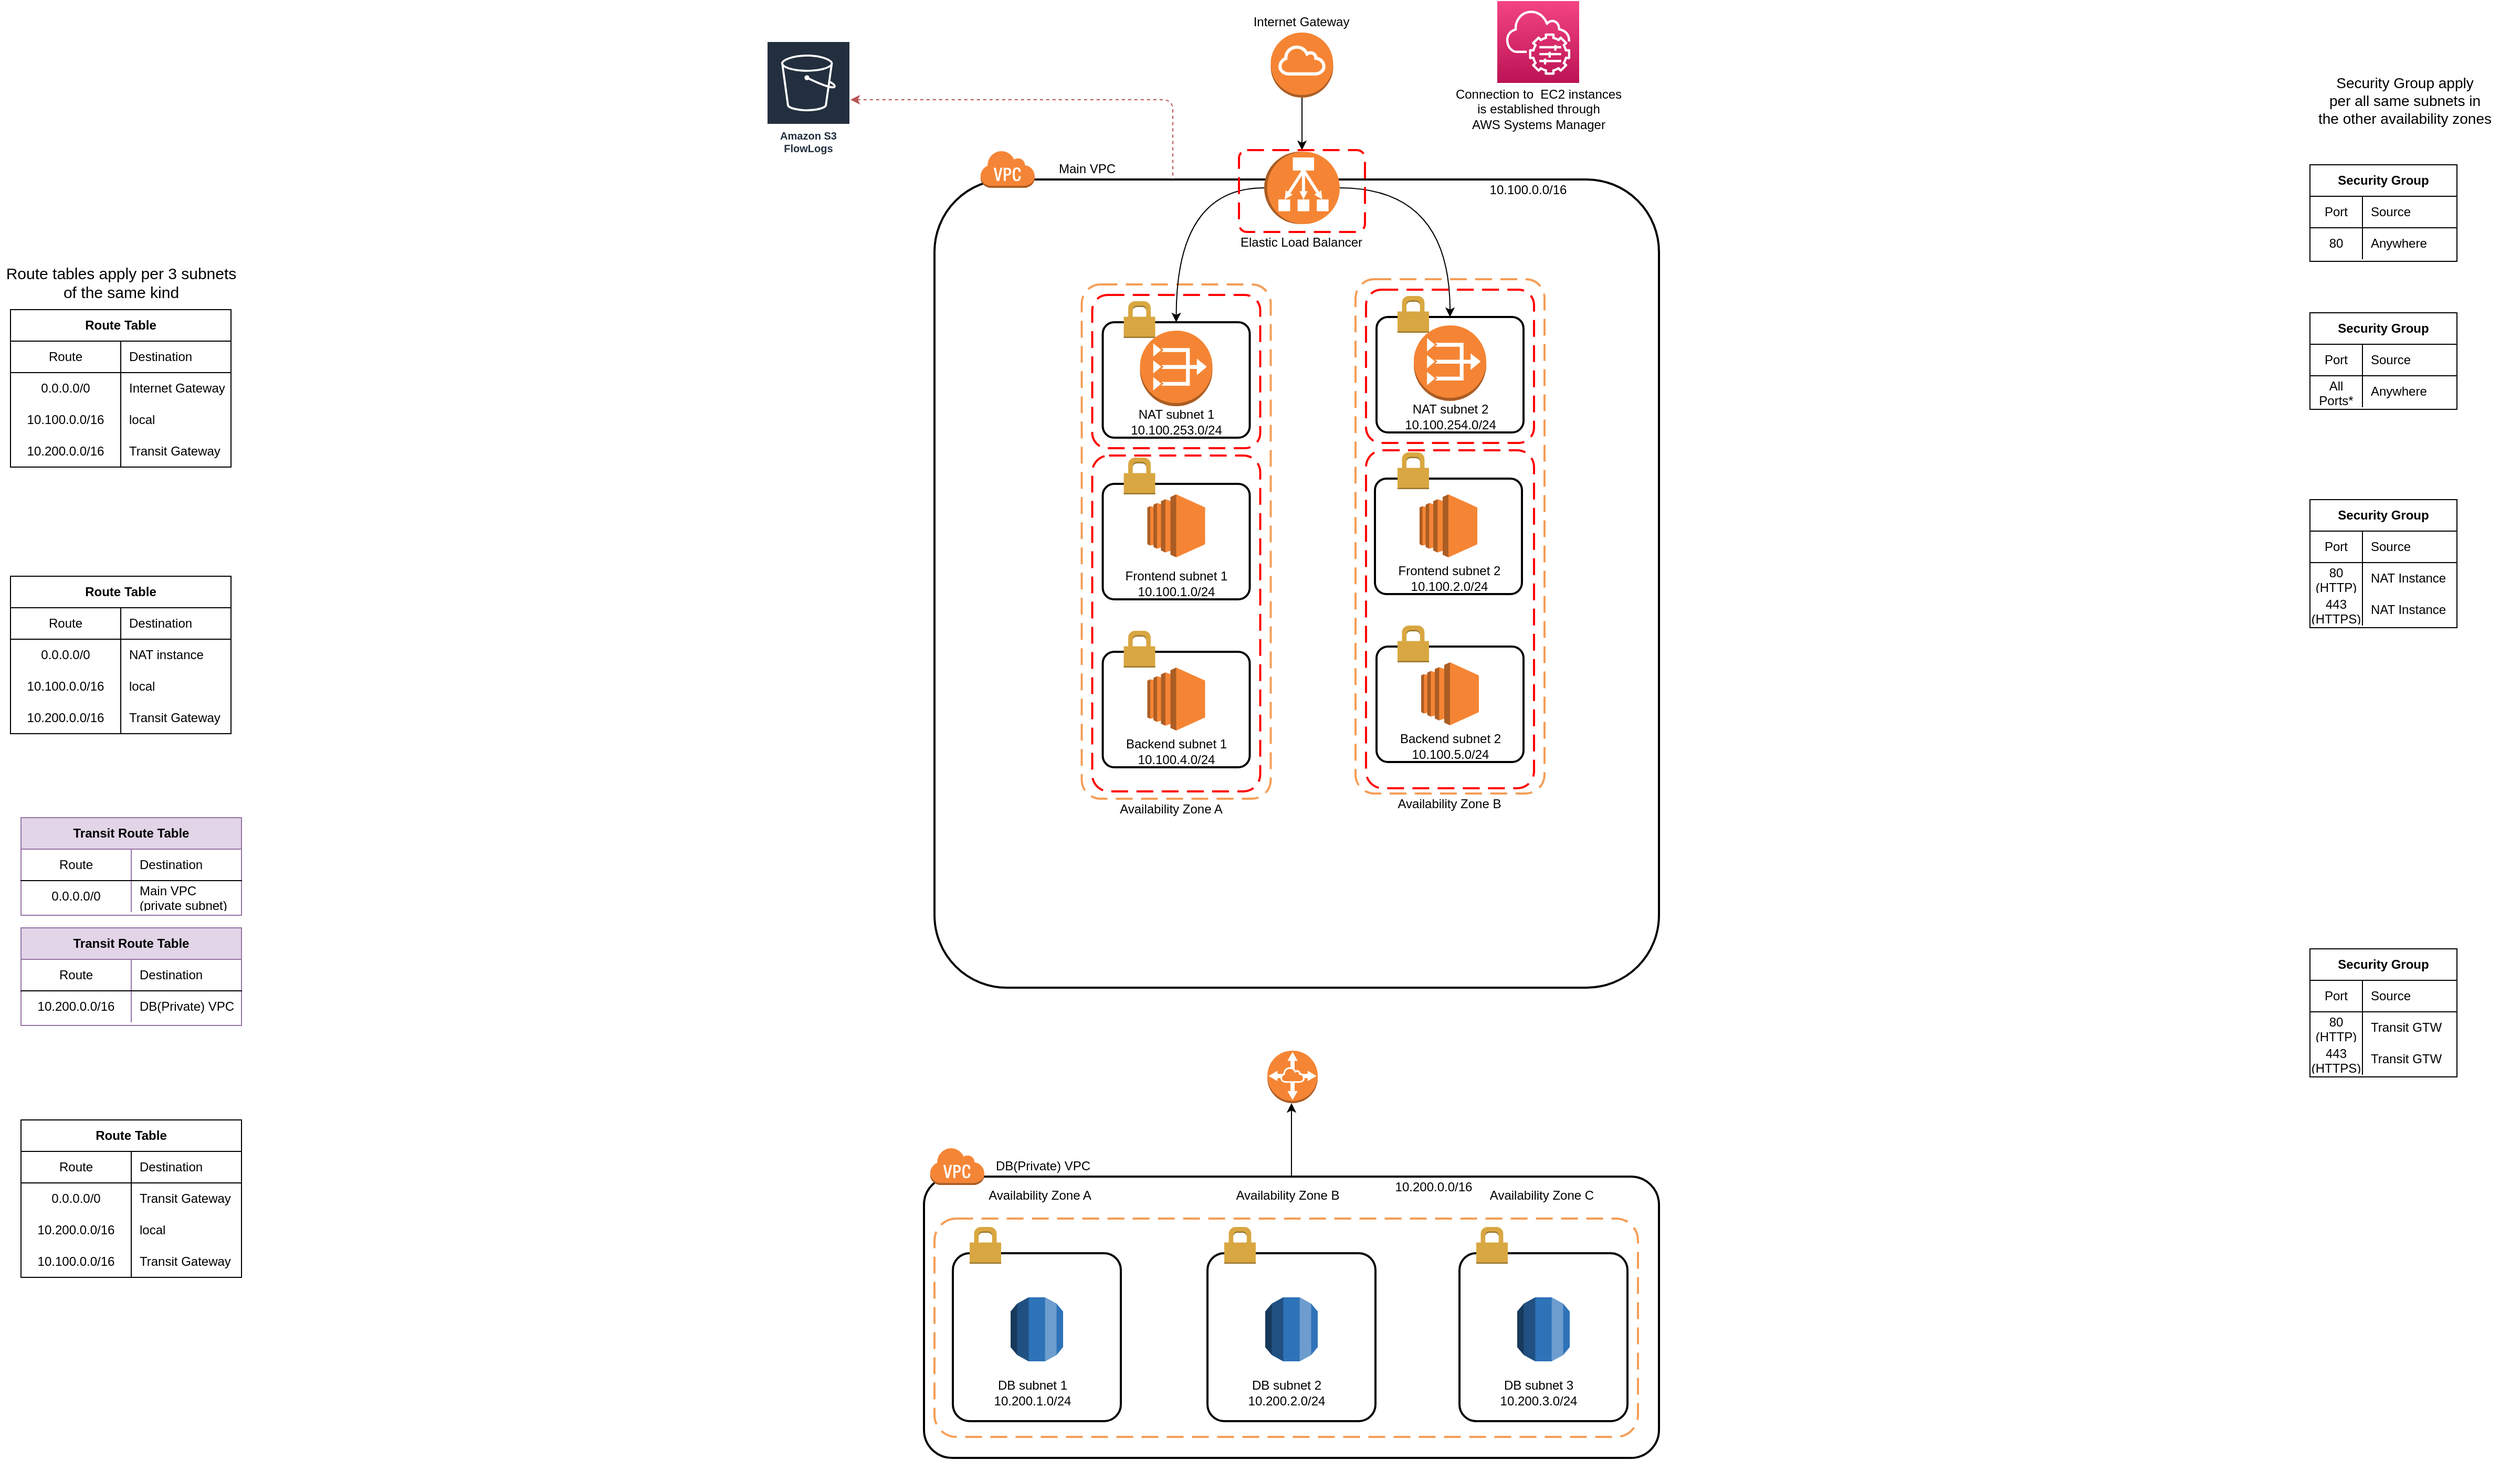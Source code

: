 <mxfile version="13.9.5" type="device"><diagram id="u-KpVl3LPuzqd1FLhE1K" name="Page-1"><mxGraphModel dx="2071" dy="1842" grid="1" gridSize="10" guides="1" tooltips="1" connect="1" arrows="1" fold="1" page="1" pageScale="1" pageWidth="850" pageHeight="1100" math="0" shadow="0"><root><mxCell id="0"/><mxCell id="1" parent="0"/><mxCell id="v0K3aCqld80PBdn51P-c-20" value="" style="rounded=1;arcSize=10;dashed=1;strokeColor=#ff0000;fillColor=none;gradientColor=none;dashPattern=8 4;strokeWidth=2;" parent="1" vertex="1"><mxGeometry x="771" y="208" width="160" height="322" as="geometry"/></mxCell><mxCell id="v0K3aCqld80PBdn51P-c-19" value="" style="rounded=1;arcSize=10;dashed=1;strokeColor=#ff0000;fillColor=none;gradientColor=none;dashPattern=8 4;strokeWidth=2;" parent="1" vertex="1"><mxGeometry x="510.25" y="213" width="160" height="320" as="geometry"/></mxCell><mxCell id="mze9OKE3lKUnxKF8dOwF-24" value="" style="rounded=1;arcSize=10;dashed=0;fillColor=none;gradientColor=none;strokeWidth=2;" parent="1" vertex="1"><mxGeometry x="360" y="-50" width="690" height="770" as="geometry"/></mxCell><mxCell id="xp6jMiDXwHvbQ9NNgR24-26" value="" style="rounded=1;arcSize=10;dashed=1;strokeColor=#F59D56;fillColor=none;gradientColor=none;dashPattern=8 4;strokeWidth=2;" parent="1" vertex="1"><mxGeometry x="761" y="45" width="180" height="490" as="geometry"/></mxCell><mxCell id="xp6jMiDXwHvbQ9NNgR24-25" value="" style="rounded=1;arcSize=10;dashed=1;strokeColor=#F59D56;fillColor=none;gradientColor=none;dashPattern=8 4;strokeWidth=2;" parent="1" vertex="1"><mxGeometry x="500.25" y="50" width="180" height="490" as="geometry"/></mxCell><mxCell id="mze9OKE3lKUnxKF8dOwF-36" value="" style="rounded=1;arcSize=10;dashed=0;fillColor=none;gradientColor=none;strokeWidth=2;" parent="1" vertex="1"><mxGeometry x="350" y="900" width="700" height="268" as="geometry"/></mxCell><mxCell id="8Pp00LctyCy5F-0Wo2qA-59" value="" style="rounded=1;arcSize=10;dashed=1;strokeColor=#F59D56;fillColor=none;gradientColor=none;dashPattern=8 4;strokeWidth=2;" parent="1" vertex="1"><mxGeometry x="360" y="940" width="670" height="208" as="geometry"/></mxCell><mxCell id="8Pp00LctyCy5F-0Wo2qA-6" value="" style="rounded=1;arcSize=10;dashed=0;fillColor=none;gradientColor=none;strokeWidth=2;" parent="1" vertex="1"><mxGeometry x="781" y="81" width="140" height="110" as="geometry"/></mxCell><mxCell id="8Pp00LctyCy5F-0Wo2qA-14" value="" style="rounded=1;arcSize=10;dashed=0;fillColor=none;gradientColor=none;strokeWidth=2;" parent="1" vertex="1"><mxGeometry x="520.25" y="86" width="140" height="110" as="geometry"/></mxCell><mxCell id="mze9OKE3lKUnxKF8dOwF-27" value="" style="rounded=1;arcSize=10;dashed=0;fillColor=none;gradientColor=none;strokeWidth=2;" parent="1" vertex="1"><mxGeometry x="520.25" y="240" width="140" height="110" as="geometry"/></mxCell><mxCell id="mze9OKE3lKUnxKF8dOwF-25" value="" style="dashed=0;html=1;shape=mxgraph.aws3.virtual_private_cloud;fillColor=#F58536;gradientColor=none;dashed=0;" parent="1" vertex="1"><mxGeometry x="403.5" y="-78" width="52" height="36" as="geometry"/></mxCell><mxCell id="mze9OKE3lKUnxKF8dOwF-26" value="" style="outlineConnect=0;dashed=0;verticalLabelPosition=bottom;verticalAlign=top;align=center;html=1;shape=mxgraph.aws3.ec2;fillColor=#F58534;gradientColor=none;" parent="1" vertex="1"><mxGeometry x="562.75" y="250" width="55" height="60" as="geometry"/></mxCell><mxCell id="mze9OKE3lKUnxKF8dOwF-28" value="" style="dashed=0;html=1;shape=mxgraph.aws3.permissions;fillColor=#D9A741;gradientColor=none;dashed=0;" parent="1" vertex="1"><mxGeometry x="540.25" y="215" width="30" height="35" as="geometry"/></mxCell><mxCell id="mze9OKE3lKUnxKF8dOwF-29" value="Main VPC" style="text;html=1;align=center;verticalAlign=middle;resizable=0;points=[];autosize=1;" parent="1" vertex="1"><mxGeometry x="470" y="-70" width="70" height="20" as="geometry"/></mxCell><mxCell id="mze9OKE3lKUnxKF8dOwF-31" value="Frontend subnet 1&lt;br&gt;10.100.1.0/24" style="text;html=1;align=center;verticalAlign=middle;resizable=0;points=[];autosize=1;" parent="1" vertex="1"><mxGeometry x="535.25" y="320" width="110" height="30" as="geometry"/></mxCell><mxCell id="8Pp00LctyCy5F-0Wo2qA-65" style="edgeStyle=orthogonalEdgeStyle;rounded=0;orthogonalLoop=1;jettySize=auto;html=1;" parent="1" source="mze9OKE3lKUnxKF8dOwF-36" edge="1"><mxGeometry relative="1" as="geometry"><mxPoint x="700" y="830" as="targetPoint"/></mxGeometry></mxCell><mxCell id="mze9OKE3lKUnxKF8dOwF-37" value="" style="dashed=0;html=1;shape=mxgraph.aws3.virtual_private_cloud;fillColor=#F58536;gradientColor=none;dashed=0;" parent="1" vertex="1"><mxGeometry x="355.5" y="872" width="52" height="36" as="geometry"/></mxCell><mxCell id="mze9OKE3lKUnxKF8dOwF-41" value="DB(Private) VPC" style="text;html=1;align=center;verticalAlign=middle;resizable=0;points=[];autosize=1;" parent="1" vertex="1"><mxGeometry x="407.5" y="880" width="110" height="20" as="geometry"/></mxCell><mxCell id="xp6jMiDXwHvbQ9NNgR24-2" value="" style="outlineConnect=0;dashed=0;verticalLabelPosition=bottom;verticalAlign=top;align=center;html=1;shape=mxgraph.aws3.ec2;fillColor=#F58534;gradientColor=none;" parent="1" vertex="1"><mxGeometry x="822" y="250" width="55" height="60" as="geometry"/></mxCell><mxCell id="xp6jMiDXwHvbQ9NNgR24-3" value="" style="rounded=1;arcSize=10;dashed=0;fillColor=none;gradientColor=none;strokeWidth=2;" parent="1" vertex="1"><mxGeometry x="779.5" y="235" width="140" height="110" as="geometry"/></mxCell><mxCell id="xp6jMiDXwHvbQ9NNgR24-4" value="" style="dashed=0;html=1;shape=mxgraph.aws3.permissions;fillColor=#D9A741;gradientColor=none;dashed=0;" parent="1" vertex="1"><mxGeometry x="801" y="210" width="30" height="35" as="geometry"/></mxCell><mxCell id="xp6jMiDXwHvbQ9NNgR24-5" value="Frontend subnet 2&lt;br&gt;10.100.2.0/24" style="text;html=1;align=center;verticalAlign=middle;resizable=0;points=[];autosize=1;" parent="1" vertex="1"><mxGeometry x="794.5" y="315" width="110" height="30" as="geometry"/></mxCell><mxCell id="xp6jMiDXwHvbQ9NNgR24-10" value="" style="outlineConnect=0;dashed=0;verticalLabelPosition=bottom;verticalAlign=top;align=center;html=1;shape=mxgraph.aws3.ec2;fillColor=#F58534;gradientColor=none;" parent="1" vertex="1"><mxGeometry x="562.75" y="415" width="55" height="60" as="geometry"/></mxCell><mxCell id="xp6jMiDXwHvbQ9NNgR24-11" value="" style="rounded=1;arcSize=10;dashed=0;fillColor=none;gradientColor=none;strokeWidth=2;" parent="1" vertex="1"><mxGeometry x="520.25" y="400" width="140" height="110" as="geometry"/></mxCell><mxCell id="xp6jMiDXwHvbQ9NNgR24-12" value="" style="dashed=0;html=1;shape=mxgraph.aws3.permissions;fillColor=#D9A741;gradientColor=none;dashed=0;" parent="1" vertex="1"><mxGeometry x="540.25" y="380" width="30" height="35" as="geometry"/></mxCell><mxCell id="xp6jMiDXwHvbQ9NNgR24-13" value="Backend subnet 1&lt;br&gt;10.100.4.0/24" style="text;html=1;align=center;verticalAlign=middle;resizable=0;points=[];autosize=1;" parent="1" vertex="1"><mxGeometry x="535.25" y="480" width="110" height="30" as="geometry"/></mxCell><mxCell id="xp6jMiDXwHvbQ9NNgR24-14" value="" style="outlineConnect=0;dashed=0;verticalLabelPosition=bottom;verticalAlign=top;align=center;html=1;shape=mxgraph.aws3.ec2;fillColor=#F58534;gradientColor=none;" parent="1" vertex="1"><mxGeometry x="823.5" y="410" width="55" height="60" as="geometry"/></mxCell><mxCell id="xp6jMiDXwHvbQ9NNgR24-15" value="" style="rounded=1;arcSize=10;dashed=0;fillColor=none;gradientColor=none;strokeWidth=2;" parent="1" vertex="1"><mxGeometry x="781" y="395" width="140" height="110" as="geometry"/></mxCell><mxCell id="xp6jMiDXwHvbQ9NNgR24-16" value="" style="dashed=0;html=1;shape=mxgraph.aws3.permissions;fillColor=#D9A741;gradientColor=none;dashed=0;" parent="1" vertex="1"><mxGeometry x="801" y="375" width="30" height="35" as="geometry"/></mxCell><mxCell id="xp6jMiDXwHvbQ9NNgR24-17" value="Backend subnet 2&lt;br&gt;10.100.5.0/24" style="text;html=1;align=center;verticalAlign=middle;resizable=0;points=[];autosize=1;" parent="1" vertex="1"><mxGeometry x="796" y="475" width="110" height="30" as="geometry"/></mxCell><mxCell id="xp6jMiDXwHvbQ9NNgR24-28" value="Availability Zone A" style="text;html=1;align=center;verticalAlign=middle;resizable=0;points=[];autosize=1;" parent="1" vertex="1"><mxGeometry x="530.25" y="540" width="110" height="20" as="geometry"/></mxCell><mxCell id="xp6jMiDXwHvbQ9NNgR24-29" value="Availability Zone B" style="text;html=1;align=center;verticalAlign=middle;resizable=0;points=[];autosize=1;" parent="1" vertex="1"><mxGeometry x="794.5" y="535" width="110" height="20" as="geometry"/></mxCell><mxCell id="v0K3aCqld80PBdn51P-c-26" style="edgeStyle=orthogonalEdgeStyle;curved=1;orthogonalLoop=1;jettySize=auto;html=1;entryX=0.5;entryY=0;entryDx=0;entryDy=0;" parent="1" source="xp6jMiDXwHvbQ9NNgR24-37" target="v0K3aCqld80PBdn51P-c-25" edge="1"><mxGeometry relative="1" as="geometry"/></mxCell><mxCell id="xp6jMiDXwHvbQ9NNgR24-37" value="" style="outlineConnect=0;dashed=0;verticalLabelPosition=bottom;verticalAlign=top;align=center;html=1;shape=mxgraph.aws3.internet_gateway;fillColor=#F58534;gradientColor=none;" parent="1" vertex="1"><mxGeometry x="680.25" y="-190" width="59.5" height="62" as="geometry"/></mxCell><mxCell id="8Pp00LctyCy5F-0Wo2qA-7" value="" style="dashed=0;html=1;shape=mxgraph.aws3.permissions;fillColor=#D9A741;gradientColor=none;dashed=0;" parent="1" vertex="1"><mxGeometry x="801" y="61" width="30" height="35" as="geometry"/></mxCell><mxCell id="8Pp00LctyCy5F-0Wo2qA-8" value="NAT subnet 2&lt;br&gt;10.100.254.0/24" style="text;html=1;align=center;verticalAlign=middle;resizable=0;points=[];autosize=1;" parent="1" vertex="1"><mxGeometry x="801" y="161" width="100" height="30" as="geometry"/></mxCell><mxCell id="8Pp00LctyCy5F-0Wo2qA-15" value="" style="dashed=0;html=1;shape=mxgraph.aws3.permissions;fillColor=#D9A741;gradientColor=none;dashed=0;" parent="1" vertex="1"><mxGeometry x="540.25" y="66" width="30" height="35" as="geometry"/></mxCell><mxCell id="8Pp00LctyCy5F-0Wo2qA-16" value="NAT subnet 1&lt;br&gt;10.100.253.0/24" style="text;html=1;align=center;verticalAlign=middle;resizable=0;points=[];autosize=1;" parent="1" vertex="1"><mxGeometry x="540.25" y="166" width="100" height="30" as="geometry"/></mxCell><mxCell id="8Pp00LctyCy5F-0Wo2qA-17" value="" style="outlineConnect=0;dashed=0;verticalLabelPosition=bottom;verticalAlign=top;align=center;html=1;shape=mxgraph.aws3.vpc_nat_gateway;fillColor=#F58534;gradientColor=none;" parent="1" vertex="1"><mxGeometry x="555.75" y="94" width="69" height="72" as="geometry"/></mxCell><mxCell id="8Pp00LctyCy5F-0Wo2qA-22" value="" style="outlineConnect=0;dashed=0;verticalLabelPosition=bottom;verticalAlign=top;align=center;html=1;shape=mxgraph.aws3.vpc_nat_gateway;fillColor=#F58534;gradientColor=none;" parent="1" vertex="1"><mxGeometry x="816.5" y="89" width="69" height="72" as="geometry"/></mxCell><mxCell id="8Pp00LctyCy5F-0Wo2qA-44" value="" style="rounded=1;arcSize=10;dashed=0;fillColor=none;gradientColor=none;strokeWidth=2;" parent="1" vertex="1"><mxGeometry x="377.5" y="973" width="160" height="160" as="geometry"/></mxCell><mxCell id="8Pp00LctyCy5F-0Wo2qA-45" value="" style="dashed=0;html=1;shape=mxgraph.aws3.permissions;fillColor=#D9A741;gradientColor=none;dashed=0;" parent="1" vertex="1"><mxGeometry x="393.5" y="948" width="30" height="35" as="geometry"/></mxCell><mxCell id="8Pp00LctyCy5F-0Wo2qA-46" value="DB subnet 1&lt;br&gt;10.200.1.0/24" style="text;html=1;align=center;verticalAlign=middle;resizable=0;points=[];autosize=1;" parent="1" vertex="1"><mxGeometry x="407.5" y="1090.5" width="90" height="30" as="geometry"/></mxCell><mxCell id="8Pp00LctyCy5F-0Wo2qA-47" value="" style="outlineConnect=0;dashed=0;verticalLabelPosition=bottom;verticalAlign=top;align=center;html=1;shape=mxgraph.aws3.rds;fillColor=#2E73B8;gradientColor=none;" parent="1" vertex="1"><mxGeometry x="432.5" y="1015" width="50" height="61" as="geometry"/></mxCell><mxCell id="8Pp00LctyCy5F-0Wo2qA-48" value="" style="rounded=1;arcSize=10;dashed=0;fillColor=none;gradientColor=none;strokeWidth=2;" parent="1" vertex="1"><mxGeometry x="620" y="973" width="160" height="160" as="geometry"/></mxCell><mxCell id="8Pp00LctyCy5F-0Wo2qA-49" value="" style="dashed=0;html=1;shape=mxgraph.aws3.permissions;fillColor=#D9A741;gradientColor=none;dashed=0;" parent="1" vertex="1"><mxGeometry x="636" y="948" width="30" height="35" as="geometry"/></mxCell><mxCell id="8Pp00LctyCy5F-0Wo2qA-50" value="DB subnet 2&lt;br&gt;10.200.2.0/24" style="text;html=1;align=center;verticalAlign=middle;resizable=0;points=[];autosize=1;" parent="1" vertex="1"><mxGeometry x="650" y="1090.5" width="90" height="30" as="geometry"/></mxCell><mxCell id="8Pp00LctyCy5F-0Wo2qA-51" value="" style="outlineConnect=0;dashed=0;verticalLabelPosition=bottom;verticalAlign=top;align=center;html=1;shape=mxgraph.aws3.rds;fillColor=#2E73B8;gradientColor=none;" parent="1" vertex="1"><mxGeometry x="675" y="1015" width="50" height="61" as="geometry"/></mxCell><mxCell id="8Pp00LctyCy5F-0Wo2qA-52" value="" style="rounded=1;arcSize=10;dashed=0;fillColor=none;gradientColor=none;strokeWidth=2;" parent="1" vertex="1"><mxGeometry x="860" y="973" width="160" height="160" as="geometry"/></mxCell><mxCell id="8Pp00LctyCy5F-0Wo2qA-53" value="" style="dashed=0;html=1;shape=mxgraph.aws3.permissions;fillColor=#D9A741;gradientColor=none;dashed=0;" parent="1" vertex="1"><mxGeometry x="876" y="948" width="30" height="35" as="geometry"/></mxCell><mxCell id="8Pp00LctyCy5F-0Wo2qA-54" value="DB subnet 3&lt;br&gt;10.200.3.0/24" style="text;html=1;align=center;verticalAlign=middle;resizable=0;points=[];autosize=1;" parent="1" vertex="1"><mxGeometry x="890" y="1090.5" width="90" height="30" as="geometry"/></mxCell><mxCell id="8Pp00LctyCy5F-0Wo2qA-55" value="" style="outlineConnect=0;dashed=0;verticalLabelPosition=bottom;verticalAlign=top;align=center;html=1;shape=mxgraph.aws3.rds;fillColor=#2E73B8;gradientColor=none;" parent="1" vertex="1"><mxGeometry x="915" y="1015" width="50" height="61" as="geometry"/></mxCell><mxCell id="8Pp00LctyCy5F-0Wo2qA-62" value="Availability Zone A" style="text;html=1;align=center;verticalAlign=middle;resizable=0;points=[];autosize=1;" parent="1" vertex="1"><mxGeometry x="404.75" y="908" width="110" height="20" as="geometry"/></mxCell><mxCell id="8Pp00LctyCy5F-0Wo2qA-63" value="Availability Zone B" style="text;html=1;align=center;verticalAlign=middle;resizable=0;points=[];autosize=1;" parent="1" vertex="1"><mxGeometry x="641" y="908" width="110" height="20" as="geometry"/></mxCell><mxCell id="8Pp00LctyCy5F-0Wo2qA-64" value="Availability Zone C" style="text;html=1;align=center;verticalAlign=middle;resizable=0;points=[];autosize=1;" parent="1" vertex="1"><mxGeometry x="882.5" y="908" width="110" height="20" as="geometry"/></mxCell><mxCell id="8Pp00LctyCy5F-0Wo2qA-66" value="" style="outlineConnect=0;fontColor=#232F3E;gradientColor=#F34482;gradientDirection=north;fillColor=#BC1356;strokeColor=#ffffff;dashed=0;verticalLabelPosition=bottom;verticalAlign=top;align=center;html=1;fontSize=12;fontStyle=0;aspect=fixed;shape=mxgraph.aws4.resourceIcon;resIcon=mxgraph.aws4.systems_manager;" parent="1" vertex="1"><mxGeometry x="896" y="-220" width="78" height="78" as="geometry"/></mxCell><mxCell id="GZKJ5FQ2ffRiid-QyFA0-5" value="Route Table" style="shape=table;html=1;whiteSpace=wrap;startSize=30;container=1;collapsible=0;childLayout=tableLayout;fixedRows=1;rowLines=0;fontStyle=1;align=center;" parent="1" vertex="1"><mxGeometry x="-510" y="846" width="210" height="150" as="geometry"/></mxCell><mxCell id="GZKJ5FQ2ffRiid-QyFA0-6" value="" style="shape=partialRectangle;html=1;whiteSpace=wrap;collapsible=0;dropTarget=0;pointerEvents=0;fillColor=none;top=0;left=0;bottom=1;right=0;points=[[0,0.5],[1,0.5]];portConstraint=eastwest;" parent="GZKJ5FQ2ffRiid-QyFA0-5" vertex="1"><mxGeometry y="30" width="210" height="30" as="geometry"/></mxCell><mxCell id="GZKJ5FQ2ffRiid-QyFA0-7" value="Route" style="shape=partialRectangle;html=1;whiteSpace=wrap;connectable=0;fillColor=none;top=0;left=0;bottom=0;right=0;overflow=hidden;" parent="GZKJ5FQ2ffRiid-QyFA0-6" vertex="1"><mxGeometry width="105" height="30" as="geometry"/></mxCell><mxCell id="GZKJ5FQ2ffRiid-QyFA0-8" value="Destination" style="shape=partialRectangle;html=1;whiteSpace=wrap;connectable=0;fillColor=none;top=0;left=0;bottom=0;right=0;align=left;spacingLeft=6;overflow=hidden;" parent="GZKJ5FQ2ffRiid-QyFA0-6" vertex="1"><mxGeometry x="105" width="105" height="30" as="geometry"/></mxCell><mxCell id="GZKJ5FQ2ffRiid-QyFA0-9" value="" style="shape=partialRectangle;html=1;whiteSpace=wrap;collapsible=0;dropTarget=0;pointerEvents=0;fillColor=none;top=0;left=0;bottom=0;right=0;points=[[0,0.5],[1,0.5]];portConstraint=eastwest;" parent="GZKJ5FQ2ffRiid-QyFA0-5" vertex="1"><mxGeometry y="60" width="210" height="30" as="geometry"/></mxCell><mxCell id="GZKJ5FQ2ffRiid-QyFA0-10" value="0.0.0.0/0" style="shape=partialRectangle;html=1;whiteSpace=wrap;connectable=0;fillColor=none;top=0;left=0;bottom=0;right=0;overflow=hidden;" parent="GZKJ5FQ2ffRiid-QyFA0-9" vertex="1"><mxGeometry width="105" height="30" as="geometry"/></mxCell><mxCell id="GZKJ5FQ2ffRiid-QyFA0-11" value="Transit Gateway" style="shape=partialRectangle;html=1;whiteSpace=wrap;connectable=0;fillColor=none;top=0;left=0;bottom=0;right=0;align=left;spacingLeft=6;overflow=hidden;" parent="GZKJ5FQ2ffRiid-QyFA0-9" vertex="1"><mxGeometry x="105" width="105" height="30" as="geometry"/></mxCell><mxCell id="GZKJ5FQ2ffRiid-QyFA0-12" value="" style="shape=partialRectangle;html=1;whiteSpace=wrap;collapsible=0;dropTarget=0;pointerEvents=0;fillColor=none;top=0;left=0;bottom=0;right=0;points=[[0,0.5],[1,0.5]];portConstraint=eastwest;" parent="GZKJ5FQ2ffRiid-QyFA0-5" vertex="1"><mxGeometry y="90" width="210" height="30" as="geometry"/></mxCell><mxCell id="GZKJ5FQ2ffRiid-QyFA0-13" value="10.200.0.0/16" style="shape=partialRectangle;html=1;whiteSpace=wrap;connectable=0;fillColor=none;top=0;left=0;bottom=0;right=0;overflow=hidden;" parent="GZKJ5FQ2ffRiid-QyFA0-12" vertex="1"><mxGeometry width="105" height="30" as="geometry"/></mxCell><mxCell id="GZKJ5FQ2ffRiid-QyFA0-14" value="local" style="shape=partialRectangle;html=1;whiteSpace=wrap;connectable=0;fillColor=none;top=0;left=0;bottom=0;right=0;align=left;spacingLeft=6;overflow=hidden;" parent="GZKJ5FQ2ffRiid-QyFA0-12" vertex="1"><mxGeometry x="105" width="105" height="30" as="geometry"/></mxCell><mxCell id="GZKJ5FQ2ffRiid-QyFA0-20" style="shape=partialRectangle;html=1;whiteSpace=wrap;collapsible=0;dropTarget=0;pointerEvents=0;fillColor=none;top=0;left=0;bottom=0;right=0;points=[[0,0.5],[1,0.5]];portConstraint=eastwest;" parent="GZKJ5FQ2ffRiid-QyFA0-5" vertex="1"><mxGeometry y="120" width="210" height="30" as="geometry"/></mxCell><mxCell id="GZKJ5FQ2ffRiid-QyFA0-21" value="10.100.0.0/16" style="shape=partialRectangle;html=1;whiteSpace=wrap;connectable=0;fillColor=none;top=0;left=0;bottom=0;right=0;overflow=hidden;" parent="GZKJ5FQ2ffRiid-QyFA0-20" vertex="1"><mxGeometry width="105" height="30" as="geometry"/></mxCell><mxCell id="GZKJ5FQ2ffRiid-QyFA0-22" value="Transit Gateway" style="shape=partialRectangle;html=1;whiteSpace=wrap;connectable=0;fillColor=none;top=0;left=0;bottom=0;right=0;align=left;spacingLeft=6;overflow=hidden;" parent="GZKJ5FQ2ffRiid-QyFA0-20" vertex="1"><mxGeometry x="105" width="105" height="30" as="geometry"/></mxCell><mxCell id="GZKJ5FQ2ffRiid-QyFA0-23" value="Transit Route Table" style="shape=table;html=1;whiteSpace=wrap;startSize=30;container=1;collapsible=0;childLayout=tableLayout;fixedRows=1;rowLines=0;fontStyle=1;align=center;fillColor=#e1d5e7;strokeColor=#9673a6;" parent="1" vertex="1"><mxGeometry x="-510" y="558" width="210" height="93" as="geometry"/></mxCell><mxCell id="GZKJ5FQ2ffRiid-QyFA0-24" value="" style="shape=partialRectangle;html=1;whiteSpace=wrap;collapsible=0;dropTarget=0;pointerEvents=0;fillColor=none;top=0;left=0;bottom=1;right=0;points=[[0,0.5],[1,0.5]];portConstraint=eastwest;" parent="GZKJ5FQ2ffRiid-QyFA0-23" vertex="1"><mxGeometry y="30" width="210" height="30" as="geometry"/></mxCell><mxCell id="GZKJ5FQ2ffRiid-QyFA0-25" value="Route" style="shape=partialRectangle;html=1;whiteSpace=wrap;connectable=0;fillColor=none;top=0;left=0;bottom=0;right=0;overflow=hidden;" parent="GZKJ5FQ2ffRiid-QyFA0-24" vertex="1"><mxGeometry width="105" height="30" as="geometry"/></mxCell><mxCell id="GZKJ5FQ2ffRiid-QyFA0-26" value="Destination" style="shape=partialRectangle;html=1;whiteSpace=wrap;connectable=0;fillColor=none;top=0;left=0;bottom=0;right=0;align=left;spacingLeft=6;overflow=hidden;" parent="GZKJ5FQ2ffRiid-QyFA0-24" vertex="1"><mxGeometry x="105" width="105" height="30" as="geometry"/></mxCell><mxCell id="GZKJ5FQ2ffRiid-QyFA0-27" value="" style="shape=partialRectangle;html=1;whiteSpace=wrap;collapsible=0;dropTarget=0;pointerEvents=0;fillColor=none;top=0;left=0;bottom=0;right=0;points=[[0,0.5],[1,0.5]];portConstraint=eastwest;" parent="GZKJ5FQ2ffRiid-QyFA0-23" vertex="1"><mxGeometry y="60" width="210" height="30" as="geometry"/></mxCell><mxCell id="GZKJ5FQ2ffRiid-QyFA0-28" value="0.0.0.0/0" style="shape=partialRectangle;html=1;whiteSpace=wrap;connectable=0;fillColor=none;top=0;left=0;bottom=0;right=0;overflow=hidden;" parent="GZKJ5FQ2ffRiid-QyFA0-27" vertex="1"><mxGeometry width="105" height="30" as="geometry"/></mxCell><mxCell id="GZKJ5FQ2ffRiid-QyFA0-29" value="Main VPC (private subnet)" style="shape=partialRectangle;html=1;whiteSpace=wrap;connectable=0;fillColor=none;top=0;left=0;bottom=0;right=0;align=left;spacingLeft=6;overflow=hidden;" parent="GZKJ5FQ2ffRiid-QyFA0-27" vertex="1"><mxGeometry x="105" width="105" height="30" as="geometry"/></mxCell><mxCell id="GZKJ5FQ2ffRiid-QyFA0-39" value="Route Table" style="shape=table;html=1;whiteSpace=wrap;startSize=30;container=1;collapsible=0;childLayout=tableLayout;fixedRows=1;rowLines=0;fontStyle=1;align=center;" parent="1" vertex="1"><mxGeometry x="-520" y="328" width="210" height="150" as="geometry"/></mxCell><mxCell id="GZKJ5FQ2ffRiid-QyFA0-40" value="" style="shape=partialRectangle;html=1;whiteSpace=wrap;collapsible=0;dropTarget=0;pointerEvents=0;fillColor=none;top=0;left=0;bottom=1;right=0;points=[[0,0.5],[1,0.5]];portConstraint=eastwest;" parent="GZKJ5FQ2ffRiid-QyFA0-39" vertex="1"><mxGeometry y="30" width="210" height="30" as="geometry"/></mxCell><mxCell id="GZKJ5FQ2ffRiid-QyFA0-41" value="Route" style="shape=partialRectangle;html=1;whiteSpace=wrap;connectable=0;fillColor=none;top=0;left=0;bottom=0;right=0;overflow=hidden;" parent="GZKJ5FQ2ffRiid-QyFA0-40" vertex="1"><mxGeometry width="105" height="30" as="geometry"/></mxCell><mxCell id="GZKJ5FQ2ffRiid-QyFA0-42" value="Destination" style="shape=partialRectangle;html=1;whiteSpace=wrap;connectable=0;fillColor=none;top=0;left=0;bottom=0;right=0;align=left;spacingLeft=6;overflow=hidden;" parent="GZKJ5FQ2ffRiid-QyFA0-40" vertex="1"><mxGeometry x="105" width="105" height="30" as="geometry"/></mxCell><mxCell id="GZKJ5FQ2ffRiid-QyFA0-43" value="" style="shape=partialRectangle;html=1;whiteSpace=wrap;collapsible=0;dropTarget=0;pointerEvents=0;fillColor=none;top=0;left=0;bottom=0;right=0;points=[[0,0.5],[1,0.5]];portConstraint=eastwest;" parent="GZKJ5FQ2ffRiid-QyFA0-39" vertex="1"><mxGeometry y="60" width="210" height="30" as="geometry"/></mxCell><mxCell id="GZKJ5FQ2ffRiid-QyFA0-44" value="0.0.0.0/0" style="shape=partialRectangle;html=1;whiteSpace=wrap;connectable=0;fillColor=none;top=0;left=0;bottom=0;right=0;overflow=hidden;" parent="GZKJ5FQ2ffRiid-QyFA0-43" vertex="1"><mxGeometry width="105" height="30" as="geometry"/></mxCell><mxCell id="GZKJ5FQ2ffRiid-QyFA0-45" value="NAT instance" style="shape=partialRectangle;html=1;whiteSpace=wrap;connectable=0;fillColor=none;top=0;left=0;bottom=0;right=0;align=left;spacingLeft=6;overflow=hidden;" parent="GZKJ5FQ2ffRiid-QyFA0-43" vertex="1"><mxGeometry x="105" width="105" height="30" as="geometry"/></mxCell><mxCell id="GZKJ5FQ2ffRiid-QyFA0-46" value="" style="shape=partialRectangle;html=1;whiteSpace=wrap;collapsible=0;dropTarget=0;pointerEvents=0;fillColor=none;top=0;left=0;bottom=0;right=0;points=[[0,0.5],[1,0.5]];portConstraint=eastwest;" parent="GZKJ5FQ2ffRiid-QyFA0-39" vertex="1"><mxGeometry y="90" width="210" height="30" as="geometry"/></mxCell><mxCell id="GZKJ5FQ2ffRiid-QyFA0-47" value="10.100.0.0/16" style="shape=partialRectangle;html=1;whiteSpace=wrap;connectable=0;fillColor=none;top=0;left=0;bottom=0;right=0;overflow=hidden;" parent="GZKJ5FQ2ffRiid-QyFA0-46" vertex="1"><mxGeometry width="105" height="30" as="geometry"/></mxCell><mxCell id="GZKJ5FQ2ffRiid-QyFA0-48" value="local" style="shape=partialRectangle;html=1;whiteSpace=wrap;connectable=0;fillColor=none;top=0;left=0;bottom=0;right=0;align=left;spacingLeft=6;overflow=hidden;" parent="GZKJ5FQ2ffRiid-QyFA0-46" vertex="1"><mxGeometry x="105" width="105" height="30" as="geometry"/></mxCell><mxCell id="i0_fWPrK4QtN7cCdfT3f-18" style="shape=partialRectangle;html=1;whiteSpace=wrap;collapsible=0;dropTarget=0;pointerEvents=0;fillColor=none;top=0;left=0;bottom=0;right=0;points=[[0,0.5],[1,0.5]];portConstraint=eastwest;" parent="GZKJ5FQ2ffRiid-QyFA0-39" vertex="1"><mxGeometry y="120" width="210" height="30" as="geometry"/></mxCell><mxCell id="i0_fWPrK4QtN7cCdfT3f-19" value="10.200.0.0/16" style="shape=partialRectangle;html=1;whiteSpace=wrap;connectable=0;fillColor=none;top=0;left=0;bottom=0;right=0;overflow=hidden;" parent="i0_fWPrK4QtN7cCdfT3f-18" vertex="1"><mxGeometry width="105" height="30" as="geometry"/></mxCell><mxCell id="i0_fWPrK4QtN7cCdfT3f-20" value="Transit Gateway" style="shape=partialRectangle;html=1;whiteSpace=wrap;connectable=0;fillColor=none;top=0;left=0;bottom=0;right=0;align=left;spacingLeft=6;overflow=hidden;" parent="i0_fWPrK4QtN7cCdfT3f-18" vertex="1"><mxGeometry x="105" width="105" height="30" as="geometry"/></mxCell><mxCell id="GZKJ5FQ2ffRiid-QyFA0-63" value="Route Table" style="shape=table;html=1;whiteSpace=wrap;startSize=30;container=1;collapsible=0;childLayout=tableLayout;fixedRows=1;rowLines=0;fontStyle=1;align=center;" parent="1" vertex="1"><mxGeometry x="-520" y="74" width="210" height="150" as="geometry"/></mxCell><mxCell id="GZKJ5FQ2ffRiid-QyFA0-64" value="" style="shape=partialRectangle;html=1;whiteSpace=wrap;collapsible=0;dropTarget=0;pointerEvents=0;fillColor=none;top=0;left=0;bottom=1;right=0;points=[[0,0.5],[1,0.5]];portConstraint=eastwest;" parent="GZKJ5FQ2ffRiid-QyFA0-63" vertex="1"><mxGeometry y="30" width="210" height="30" as="geometry"/></mxCell><mxCell id="GZKJ5FQ2ffRiid-QyFA0-65" value="Route" style="shape=partialRectangle;html=1;whiteSpace=wrap;connectable=0;fillColor=none;top=0;left=0;bottom=0;right=0;overflow=hidden;" parent="GZKJ5FQ2ffRiid-QyFA0-64" vertex="1"><mxGeometry width="105" height="30" as="geometry"/></mxCell><mxCell id="GZKJ5FQ2ffRiid-QyFA0-66" value="Destination" style="shape=partialRectangle;html=1;whiteSpace=wrap;connectable=0;fillColor=none;top=0;left=0;bottom=0;right=0;align=left;spacingLeft=6;overflow=hidden;" parent="GZKJ5FQ2ffRiid-QyFA0-64" vertex="1"><mxGeometry x="105" width="105" height="30" as="geometry"/></mxCell><mxCell id="GZKJ5FQ2ffRiid-QyFA0-67" value="" style="shape=partialRectangle;html=1;whiteSpace=wrap;collapsible=0;dropTarget=0;pointerEvents=0;fillColor=none;top=0;left=0;bottom=0;right=0;points=[[0,0.5],[1,0.5]];portConstraint=eastwest;" parent="GZKJ5FQ2ffRiid-QyFA0-63" vertex="1"><mxGeometry y="60" width="210" height="30" as="geometry"/></mxCell><mxCell id="GZKJ5FQ2ffRiid-QyFA0-68" value="0.0.0.0/0" style="shape=partialRectangle;html=1;whiteSpace=wrap;connectable=0;fillColor=none;top=0;left=0;bottom=0;right=0;overflow=hidden;" parent="GZKJ5FQ2ffRiid-QyFA0-67" vertex="1"><mxGeometry width="105" height="30" as="geometry"/></mxCell><mxCell id="GZKJ5FQ2ffRiid-QyFA0-69" value="Internet Gateway" style="shape=partialRectangle;html=1;whiteSpace=wrap;connectable=0;fillColor=none;top=0;left=0;bottom=0;right=0;align=left;spacingLeft=6;overflow=hidden;" parent="GZKJ5FQ2ffRiid-QyFA0-67" vertex="1"><mxGeometry x="105" width="105" height="30" as="geometry"/></mxCell><mxCell id="GZKJ5FQ2ffRiid-QyFA0-70" value="" style="shape=partialRectangle;html=1;whiteSpace=wrap;collapsible=0;dropTarget=0;pointerEvents=0;fillColor=none;top=0;left=0;bottom=0;right=0;points=[[0,0.5],[1,0.5]];portConstraint=eastwest;" parent="GZKJ5FQ2ffRiid-QyFA0-63" vertex="1"><mxGeometry y="90" width="210" height="30" as="geometry"/></mxCell><mxCell id="GZKJ5FQ2ffRiid-QyFA0-71" value="10.100.0.0/16" style="shape=partialRectangle;html=1;whiteSpace=wrap;connectable=0;fillColor=none;top=0;left=0;bottom=0;right=0;overflow=hidden;" parent="GZKJ5FQ2ffRiid-QyFA0-70" vertex="1"><mxGeometry width="105" height="30" as="geometry"/></mxCell><mxCell id="GZKJ5FQ2ffRiid-QyFA0-72" value="local" style="shape=partialRectangle;html=1;whiteSpace=wrap;connectable=0;fillColor=none;top=0;left=0;bottom=0;right=0;align=left;spacingLeft=6;overflow=hidden;" parent="GZKJ5FQ2ffRiid-QyFA0-70" vertex="1"><mxGeometry x="105" width="105" height="30" as="geometry"/></mxCell><mxCell id="GZKJ5FQ2ffRiid-QyFA0-79" style="shape=partialRectangle;html=1;whiteSpace=wrap;collapsible=0;dropTarget=0;pointerEvents=0;fillColor=none;top=0;left=0;bottom=0;right=0;points=[[0,0.5],[1,0.5]];portConstraint=eastwest;" parent="GZKJ5FQ2ffRiid-QyFA0-63" vertex="1"><mxGeometry y="120" width="210" height="30" as="geometry"/></mxCell><mxCell id="GZKJ5FQ2ffRiid-QyFA0-80" value="10.200.0.0/16" style="shape=partialRectangle;html=1;whiteSpace=wrap;connectable=0;fillColor=none;top=0;left=0;bottom=0;right=0;overflow=hidden;" parent="GZKJ5FQ2ffRiid-QyFA0-79" vertex="1"><mxGeometry width="105" height="30" as="geometry"/></mxCell><mxCell id="GZKJ5FQ2ffRiid-QyFA0-81" value="Transit Gateway" style="shape=partialRectangle;html=1;whiteSpace=wrap;connectable=0;fillColor=none;top=0;left=0;bottom=0;right=0;align=left;spacingLeft=6;overflow=hidden;" parent="GZKJ5FQ2ffRiid-QyFA0-79" vertex="1"><mxGeometry x="105" width="105" height="30" as="geometry"/></mxCell><mxCell id="GZKJ5FQ2ffRiid-QyFA0-75" value="10.100.0.0/16" style="text;html=1;align=center;verticalAlign=middle;resizable=0;points=[];autosize=1;" parent="1" vertex="1"><mxGeometry x="880" y="-50" width="90" height="20" as="geometry"/></mxCell><mxCell id="GZKJ5FQ2ffRiid-QyFA0-76" value="10.200.0.0/16" style="text;html=1;align=center;verticalAlign=middle;resizable=0;points=[];autosize=1;" parent="1" vertex="1"><mxGeometry x="790" y="900" width="90" height="20" as="geometry"/></mxCell><mxCell id="v0K3aCqld80PBdn51P-c-1" value="&lt;font style=&quot;font-size: 15px&quot;&gt;Route tables apply per 3 subnets&lt;br&gt;of the same kind&lt;/font&gt;" style="text;html=1;align=center;verticalAlign=middle;resizable=0;points=[];autosize=1;" parent="1" vertex="1"><mxGeometry x="-530" y="28" width="230" height="40" as="geometry"/></mxCell><mxCell id="v0K3aCqld80PBdn51P-c-5" value="Connection to&amp;nbsp; EC2 instances&lt;br&gt;is established through&lt;br&gt;AWS Systems Manager" style="text;html=1;align=center;verticalAlign=middle;resizable=0;points=[];autosize=1;" parent="1" vertex="1"><mxGeometry x="850" y="-142" width="170" height="50" as="geometry"/></mxCell><mxCell id="v0K3aCqld80PBdn51P-c-11" style="edgeStyle=orthogonalEdgeStyle;curved=1;orthogonalLoop=1;jettySize=auto;html=1;entryX=0.5;entryY=0;entryDx=0;entryDy=0;" parent="1" source="v0K3aCqld80PBdn51P-c-6" target="8Pp00LctyCy5F-0Wo2qA-14" edge="1"><mxGeometry relative="1" as="geometry"/></mxCell><mxCell id="v0K3aCqld80PBdn51P-c-12" style="edgeStyle=orthogonalEdgeStyle;curved=1;orthogonalLoop=1;jettySize=auto;html=1;entryX=0.5;entryY=0;entryDx=0;entryDy=0;" parent="1" source="v0K3aCqld80PBdn51P-c-6" target="8Pp00LctyCy5F-0Wo2qA-6" edge="1"><mxGeometry relative="1" as="geometry"/></mxCell><mxCell id="v0K3aCqld80PBdn51P-c-6" value="" style="outlineConnect=0;dashed=0;verticalLabelPosition=bottom;verticalAlign=top;align=center;html=1;shape=mxgraph.aws3.classic_load_balancer;fillColor=#F58534;gradientColor=none;rotation=90;" parent="1" vertex="1"><mxGeometry x="675.5" y="-78" width="69" height="72" as="geometry"/></mxCell><mxCell id="v0K3aCqld80PBdn51P-c-14" value="Elastic Load Balancer" style="text;html=1;align=center;verticalAlign=middle;resizable=0;points=[];autosize=1;" parent="1" vertex="1"><mxGeometry x="643.5" width="130" height="20" as="geometry"/></mxCell><mxCell id="v0K3aCqld80PBdn51P-c-22" value="" style="rounded=1;arcSize=10;dashed=1;strokeColor=#ff0000;fillColor=none;gradientColor=none;dashPattern=8 4;strokeWidth=2;" parent="1" vertex="1"><mxGeometry x="510.25" y="60" width="160" height="146" as="geometry"/></mxCell><mxCell id="v0K3aCqld80PBdn51P-c-23" value="" style="rounded=1;arcSize=10;dashed=1;strokeColor=#ff0000;fillColor=none;gradientColor=none;dashPattern=8 4;strokeWidth=2;" parent="1" vertex="1"><mxGeometry x="771" y="55" width="160" height="146" as="geometry"/></mxCell><mxCell id="v0K3aCqld80PBdn51P-c-64" value="Security Group" style="shape=table;html=1;whiteSpace=wrap;startSize=30;container=1;collapsible=0;childLayout=tableLayout;fixedRows=1;rowLines=0;fontStyle=1;align=center;" parent="1" vertex="1"><mxGeometry x="1670" y="77" width="140" height="92" as="geometry"/></mxCell><mxCell id="v0K3aCqld80PBdn51P-c-65" value="" style="shape=partialRectangle;html=1;whiteSpace=wrap;collapsible=0;dropTarget=0;pointerEvents=0;fillColor=none;top=0;left=0;bottom=1;right=0;points=[[0,0.5],[1,0.5]];portConstraint=eastwest;" parent="v0K3aCqld80PBdn51P-c-64" vertex="1"><mxGeometry y="30" width="140" height="30" as="geometry"/></mxCell><mxCell id="v0K3aCqld80PBdn51P-c-66" value="Port" style="shape=partialRectangle;html=1;whiteSpace=wrap;connectable=0;fillColor=none;top=0;left=0;bottom=0;right=0;overflow=hidden;" parent="v0K3aCqld80PBdn51P-c-65" vertex="1"><mxGeometry width="50" height="30" as="geometry"/></mxCell><mxCell id="v0K3aCqld80PBdn51P-c-67" value="Source" style="shape=partialRectangle;html=1;whiteSpace=wrap;connectable=0;fillColor=none;top=0;left=0;bottom=0;right=0;align=left;spacingLeft=6;overflow=hidden;" parent="v0K3aCqld80PBdn51P-c-65" vertex="1"><mxGeometry x="50" width="90" height="30" as="geometry"/></mxCell><mxCell id="v0K3aCqld80PBdn51P-c-68" value="" style="shape=partialRectangle;html=1;whiteSpace=wrap;collapsible=0;dropTarget=0;pointerEvents=0;fillColor=none;top=0;left=0;bottom=0;right=0;points=[[0,0.5],[1,0.5]];portConstraint=eastwest;" parent="v0K3aCqld80PBdn51P-c-64" vertex="1"><mxGeometry y="60" width="140" height="30" as="geometry"/></mxCell><mxCell id="v0K3aCqld80PBdn51P-c-69" value="All Ports*" style="shape=partialRectangle;html=1;whiteSpace=wrap;connectable=0;fillColor=none;top=0;left=0;bottom=0;right=0;overflow=hidden;" parent="v0K3aCqld80PBdn51P-c-68" vertex="1"><mxGeometry width="50" height="30" as="geometry"/></mxCell><mxCell id="v0K3aCqld80PBdn51P-c-70" value="Anywhere" style="shape=partialRectangle;html=1;whiteSpace=wrap;connectable=0;fillColor=none;top=0;left=0;bottom=0;right=0;align=left;spacingLeft=6;overflow=hidden;" parent="v0K3aCqld80PBdn51P-c-68" vertex="1"><mxGeometry x="50" width="90" height="30" as="geometry"/></mxCell><mxCell id="v0K3aCqld80PBdn51P-c-75" value="Security Group" style="shape=table;html=1;whiteSpace=wrap;startSize=30;container=1;collapsible=0;childLayout=tableLayout;fixedRows=1;rowLines=0;fontStyle=1;align=center;" parent="1" vertex="1"><mxGeometry x="1670" y="255" width="140" height="122" as="geometry"/></mxCell><mxCell id="v0K3aCqld80PBdn51P-c-76" value="" style="shape=partialRectangle;html=1;whiteSpace=wrap;collapsible=0;dropTarget=0;pointerEvents=0;fillColor=none;top=0;left=0;bottom=1;right=0;points=[[0,0.5],[1,0.5]];portConstraint=eastwest;" parent="v0K3aCqld80PBdn51P-c-75" vertex="1"><mxGeometry y="30" width="140" height="30" as="geometry"/></mxCell><mxCell id="v0K3aCqld80PBdn51P-c-77" value="Port" style="shape=partialRectangle;html=1;whiteSpace=wrap;connectable=0;fillColor=none;top=0;left=0;bottom=0;right=0;overflow=hidden;" parent="v0K3aCqld80PBdn51P-c-76" vertex="1"><mxGeometry width="50" height="30" as="geometry"/></mxCell><mxCell id="v0K3aCqld80PBdn51P-c-78" value="Source" style="shape=partialRectangle;html=1;whiteSpace=wrap;connectable=0;fillColor=none;top=0;left=0;bottom=0;right=0;align=left;spacingLeft=6;overflow=hidden;" parent="v0K3aCqld80PBdn51P-c-76" vertex="1"><mxGeometry x="50" width="90" height="30" as="geometry"/></mxCell><mxCell id="v0K3aCqld80PBdn51P-c-79" value="" style="shape=partialRectangle;html=1;whiteSpace=wrap;collapsible=0;dropTarget=0;pointerEvents=0;fillColor=none;top=0;left=0;bottom=0;right=0;points=[[0,0.5],[1,0.5]];portConstraint=eastwest;" parent="v0K3aCqld80PBdn51P-c-75" vertex="1"><mxGeometry y="60" width="140" height="30" as="geometry"/></mxCell><mxCell id="v0K3aCqld80PBdn51P-c-80" value="80 (HTTP)" style="shape=partialRectangle;html=1;whiteSpace=wrap;connectable=0;fillColor=none;top=0;left=0;bottom=0;right=0;overflow=hidden;" parent="v0K3aCqld80PBdn51P-c-79" vertex="1"><mxGeometry width="50" height="30" as="geometry"/></mxCell><mxCell id="v0K3aCqld80PBdn51P-c-81" value="NAT Instance" style="shape=partialRectangle;html=1;whiteSpace=wrap;connectable=0;fillColor=none;top=0;left=0;bottom=0;right=0;align=left;spacingLeft=6;overflow=hidden;" parent="v0K3aCqld80PBdn51P-c-79" vertex="1"><mxGeometry x="50" width="90" height="30" as="geometry"/></mxCell><mxCell id="v0K3aCqld80PBdn51P-c-83" style="shape=partialRectangle;html=1;whiteSpace=wrap;collapsible=0;dropTarget=0;pointerEvents=0;fillColor=none;top=0;left=0;bottom=0;right=0;points=[[0,0.5],[1,0.5]];portConstraint=eastwest;" parent="v0K3aCqld80PBdn51P-c-75" vertex="1"><mxGeometry y="90" width="140" height="30" as="geometry"/></mxCell><mxCell id="v0K3aCqld80PBdn51P-c-84" value="443 (HTTPS)" style="shape=partialRectangle;html=1;whiteSpace=wrap;connectable=0;fillColor=none;top=0;left=0;bottom=0;right=0;overflow=hidden;" parent="v0K3aCqld80PBdn51P-c-83" vertex="1"><mxGeometry width="50" height="30" as="geometry"/></mxCell><mxCell id="v0K3aCqld80PBdn51P-c-85" value="NAT Instance" style="shape=partialRectangle;html=1;whiteSpace=wrap;connectable=0;fillColor=none;top=0;left=0;bottom=0;right=0;align=left;spacingLeft=6;overflow=hidden;" parent="v0K3aCqld80PBdn51P-c-83" vertex="1"><mxGeometry x="50" width="90" height="30" as="geometry"/></mxCell><mxCell id="v0K3aCqld80PBdn51P-c-82" value="&lt;font style=&quot;font-size: 14px&quot;&gt;Security Group apply&lt;br&gt;per all same subnets in&lt;br&gt;the other availability zones&lt;/font&gt;" style="text;html=1;align=center;verticalAlign=middle;resizable=0;points=[];autosize=1;" parent="1" vertex="1"><mxGeometry x="1670" y="-150" width="180" height="50" as="geometry"/></mxCell><mxCell id="v0K3aCqld80PBdn51P-c-90" value="Security Group" style="shape=table;html=1;whiteSpace=wrap;startSize=30;container=1;collapsible=0;childLayout=tableLayout;fixedRows=1;rowLines=0;fontStyle=1;align=center;" parent="1" vertex="1"><mxGeometry x="1670" y="-64" width="140" height="92" as="geometry"/></mxCell><mxCell id="v0K3aCqld80PBdn51P-c-91" value="" style="shape=partialRectangle;html=1;whiteSpace=wrap;collapsible=0;dropTarget=0;pointerEvents=0;fillColor=none;top=0;left=0;bottom=1;right=0;points=[[0,0.5],[1,0.5]];portConstraint=eastwest;" parent="v0K3aCqld80PBdn51P-c-90" vertex="1"><mxGeometry y="30" width="140" height="30" as="geometry"/></mxCell><mxCell id="v0K3aCqld80PBdn51P-c-92" value="Port" style="shape=partialRectangle;html=1;whiteSpace=wrap;connectable=0;fillColor=none;top=0;left=0;bottom=0;right=0;overflow=hidden;" parent="v0K3aCqld80PBdn51P-c-91" vertex="1"><mxGeometry width="50" height="30" as="geometry"/></mxCell><mxCell id="v0K3aCqld80PBdn51P-c-93" value="Source" style="shape=partialRectangle;html=1;whiteSpace=wrap;connectable=0;fillColor=none;top=0;left=0;bottom=0;right=0;align=left;spacingLeft=6;overflow=hidden;" parent="v0K3aCqld80PBdn51P-c-91" vertex="1"><mxGeometry x="50" width="90" height="30" as="geometry"/></mxCell><mxCell id="v0K3aCqld80PBdn51P-c-94" value="" style="shape=partialRectangle;html=1;whiteSpace=wrap;collapsible=0;dropTarget=0;pointerEvents=0;fillColor=none;top=0;left=0;bottom=0;right=0;points=[[0,0.5],[1,0.5]];portConstraint=eastwest;" parent="v0K3aCqld80PBdn51P-c-90" vertex="1"><mxGeometry y="60" width="140" height="30" as="geometry"/></mxCell><mxCell id="v0K3aCqld80PBdn51P-c-95" value="80" style="shape=partialRectangle;html=1;whiteSpace=wrap;connectable=0;fillColor=none;top=0;left=0;bottom=0;right=0;overflow=hidden;" parent="v0K3aCqld80PBdn51P-c-94" vertex="1"><mxGeometry width="50" height="30" as="geometry"/></mxCell><mxCell id="v0K3aCqld80PBdn51P-c-96" value="Anywhere" style="shape=partialRectangle;html=1;whiteSpace=wrap;connectable=0;fillColor=none;top=0;left=0;bottom=0;right=0;align=left;spacingLeft=6;overflow=hidden;" parent="v0K3aCqld80PBdn51P-c-94" vertex="1"><mxGeometry x="50" width="90" height="30" as="geometry"/></mxCell><mxCell id="v0K3aCqld80PBdn51P-c-25" value="" style="rounded=1;arcSize=10;dashed=1;strokeColor=#ff0000;fillColor=none;gradientColor=none;dashPattern=8 4;strokeWidth=2;" parent="1" vertex="1"><mxGeometry x="650" y="-78" width="120" height="78" as="geometry"/></mxCell><mxCell id="i0_fWPrK4QtN7cCdfT3f-1" value="Transit Route Table" style="shape=table;html=1;whiteSpace=wrap;startSize=30;container=1;collapsible=0;childLayout=tableLayout;fixedRows=1;rowLines=0;fontStyle=1;align=center;fillColor=#e1d5e7;strokeColor=#9673a6;" parent="1" vertex="1"><mxGeometry x="-510" y="663" width="210" height="93" as="geometry"/></mxCell><mxCell id="i0_fWPrK4QtN7cCdfT3f-2" value="" style="shape=partialRectangle;html=1;whiteSpace=wrap;collapsible=0;dropTarget=0;pointerEvents=0;fillColor=none;top=0;left=0;bottom=1;right=0;points=[[0,0.5],[1,0.5]];portConstraint=eastwest;" parent="i0_fWPrK4QtN7cCdfT3f-1" vertex="1"><mxGeometry y="30" width="210" height="30" as="geometry"/></mxCell><mxCell id="i0_fWPrK4QtN7cCdfT3f-3" value="Route" style="shape=partialRectangle;html=1;whiteSpace=wrap;connectable=0;fillColor=none;top=0;left=0;bottom=0;right=0;overflow=hidden;" parent="i0_fWPrK4QtN7cCdfT3f-2" vertex="1"><mxGeometry width="105" height="30" as="geometry"/></mxCell><mxCell id="i0_fWPrK4QtN7cCdfT3f-4" value="Destination" style="shape=partialRectangle;html=1;whiteSpace=wrap;connectable=0;fillColor=none;top=0;left=0;bottom=0;right=0;align=left;spacingLeft=6;overflow=hidden;" parent="i0_fWPrK4QtN7cCdfT3f-2" vertex="1"><mxGeometry x="105" width="105" height="30" as="geometry"/></mxCell><mxCell id="i0_fWPrK4QtN7cCdfT3f-11" style="shape=partialRectangle;html=1;whiteSpace=wrap;collapsible=0;dropTarget=0;pointerEvents=0;fillColor=none;top=0;left=0;bottom=0;right=0;points=[[0,0.5],[1,0.5]];portConstraint=eastwest;" parent="i0_fWPrK4QtN7cCdfT3f-1" vertex="1"><mxGeometry y="60" width="210" height="30" as="geometry"/></mxCell><mxCell id="i0_fWPrK4QtN7cCdfT3f-12" value="10.200.0.0/16" style="shape=partialRectangle;html=1;whiteSpace=wrap;connectable=0;fillColor=none;top=0;left=0;bottom=0;right=0;overflow=hidden;" parent="i0_fWPrK4QtN7cCdfT3f-11" vertex="1"><mxGeometry width="105" height="30" as="geometry"/></mxCell><mxCell id="i0_fWPrK4QtN7cCdfT3f-13" value="DB(Private) VPC" style="shape=partialRectangle;html=1;whiteSpace=wrap;connectable=0;fillColor=none;top=0;left=0;bottom=0;right=0;align=left;spacingLeft=6;overflow=hidden;" parent="i0_fWPrK4QtN7cCdfT3f-11" vertex="1"><mxGeometry x="105" width="105" height="30" as="geometry"/></mxCell><mxCell id="i0_fWPrK4QtN7cCdfT3f-22" style="edgeStyle=orthogonalEdgeStyle;rounded=1;orthogonalLoop=1;jettySize=auto;html=1;entryX=0.329;entryY=0;entryDx=0;entryDy=0;entryPerimeter=0;dashed=1;startArrow=classic;startFill=1;endArrow=none;endFill=0;fillColor=#f8cecc;strokeColor=#b85450;" parent="1" source="i0_fWPrK4QtN7cCdfT3f-21" target="mze9OKE3lKUnxKF8dOwF-24" edge="1"><mxGeometry relative="1" as="geometry"/></mxCell><mxCell id="i0_fWPrK4QtN7cCdfT3f-21" value="Amazon S3&lt;br&gt;FlowLogs" style="outlineConnect=0;fontColor=#232F3E;gradientColor=none;strokeColor=#ffffff;fillColor=#232F3E;dashed=0;verticalLabelPosition=middle;verticalAlign=bottom;align=center;html=1;whiteSpace=wrap;fontSize=10;fontStyle=1;spacing=3;shape=mxgraph.aws4.productIcon;prIcon=mxgraph.aws4.s3;" parent="1" vertex="1"><mxGeometry x="200" y="-182" width="80" height="112" as="geometry"/></mxCell><mxCell id="i0_fWPrK4QtN7cCdfT3f-24" value="Security Group" style="shape=table;html=1;whiteSpace=wrap;startSize=30;container=1;collapsible=0;childLayout=tableLayout;fixedRows=1;rowLines=0;fontStyle=1;align=center;" parent="1" vertex="1"><mxGeometry x="1670" y="683" width="140" height="122" as="geometry"/></mxCell><mxCell id="i0_fWPrK4QtN7cCdfT3f-25" value="" style="shape=partialRectangle;html=1;whiteSpace=wrap;collapsible=0;dropTarget=0;pointerEvents=0;fillColor=none;top=0;left=0;bottom=1;right=0;points=[[0,0.5],[1,0.5]];portConstraint=eastwest;" parent="i0_fWPrK4QtN7cCdfT3f-24" vertex="1"><mxGeometry y="30" width="140" height="30" as="geometry"/></mxCell><mxCell id="i0_fWPrK4QtN7cCdfT3f-26" value="Port" style="shape=partialRectangle;html=1;whiteSpace=wrap;connectable=0;fillColor=none;top=0;left=0;bottom=0;right=0;overflow=hidden;" parent="i0_fWPrK4QtN7cCdfT3f-25" vertex="1"><mxGeometry width="50" height="30" as="geometry"/></mxCell><mxCell id="i0_fWPrK4QtN7cCdfT3f-27" value="Source" style="shape=partialRectangle;html=1;whiteSpace=wrap;connectable=0;fillColor=none;top=0;left=0;bottom=0;right=0;align=left;spacingLeft=6;overflow=hidden;" parent="i0_fWPrK4QtN7cCdfT3f-25" vertex="1"><mxGeometry x="50" width="90" height="30" as="geometry"/></mxCell><mxCell id="i0_fWPrK4QtN7cCdfT3f-28" value="" style="shape=partialRectangle;html=1;whiteSpace=wrap;collapsible=0;dropTarget=0;pointerEvents=0;fillColor=none;top=0;left=0;bottom=0;right=0;points=[[0,0.5],[1,0.5]];portConstraint=eastwest;" parent="i0_fWPrK4QtN7cCdfT3f-24" vertex="1"><mxGeometry y="60" width="140" height="30" as="geometry"/></mxCell><mxCell id="i0_fWPrK4QtN7cCdfT3f-29" value="80 (HTTP)" style="shape=partialRectangle;html=1;whiteSpace=wrap;connectable=0;fillColor=none;top=0;left=0;bottom=0;right=0;overflow=hidden;" parent="i0_fWPrK4QtN7cCdfT3f-28" vertex="1"><mxGeometry width="50" height="30" as="geometry"/></mxCell><mxCell id="i0_fWPrK4QtN7cCdfT3f-30" value="Transit GTW" style="shape=partialRectangle;html=1;whiteSpace=wrap;connectable=0;fillColor=none;top=0;left=0;bottom=0;right=0;align=left;spacingLeft=6;overflow=hidden;" parent="i0_fWPrK4QtN7cCdfT3f-28" vertex="1"><mxGeometry x="50" width="90" height="30" as="geometry"/></mxCell><mxCell id="i0_fWPrK4QtN7cCdfT3f-31" style="shape=partialRectangle;html=1;whiteSpace=wrap;collapsible=0;dropTarget=0;pointerEvents=0;fillColor=none;top=0;left=0;bottom=0;right=0;points=[[0,0.5],[1,0.5]];portConstraint=eastwest;" parent="i0_fWPrK4QtN7cCdfT3f-24" vertex="1"><mxGeometry y="90" width="140" height="30" as="geometry"/></mxCell><mxCell id="i0_fWPrK4QtN7cCdfT3f-32" value="443 (HTTPS)" style="shape=partialRectangle;html=1;whiteSpace=wrap;connectable=0;fillColor=none;top=0;left=0;bottom=0;right=0;overflow=hidden;" parent="i0_fWPrK4QtN7cCdfT3f-31" vertex="1"><mxGeometry width="50" height="30" as="geometry"/></mxCell><mxCell id="i0_fWPrK4QtN7cCdfT3f-33" value="Transit GTW" style="shape=partialRectangle;html=1;whiteSpace=wrap;connectable=0;fillColor=none;top=0;left=0;bottom=0;right=0;align=left;spacingLeft=6;overflow=hidden;" parent="i0_fWPrK4QtN7cCdfT3f-31" vertex="1"><mxGeometry x="50" width="90" height="30" as="geometry"/></mxCell><mxCell id="i0_fWPrK4QtN7cCdfT3f-35" value="Internet Gateway" style="text;html=1;align=center;verticalAlign=middle;resizable=0;points=[];autosize=1;" parent="1" vertex="1"><mxGeometry x="653.5" y="-210" width="110" height="20" as="geometry"/></mxCell><mxCell id="Kppe7TI54LkX0YK5wu1D-3" value="" style="outlineConnect=0;dashed=0;verticalLabelPosition=bottom;verticalAlign=top;align=center;html=1;shape=mxgraph.aws3.vpc_peering;fillColor=#F58534;gradientColor=none;" parent="1" vertex="1"><mxGeometry x="677.08" y="780" width="47.92" height="50" as="geometry"/></mxCell></root></mxGraphModel></diagram></mxfile>